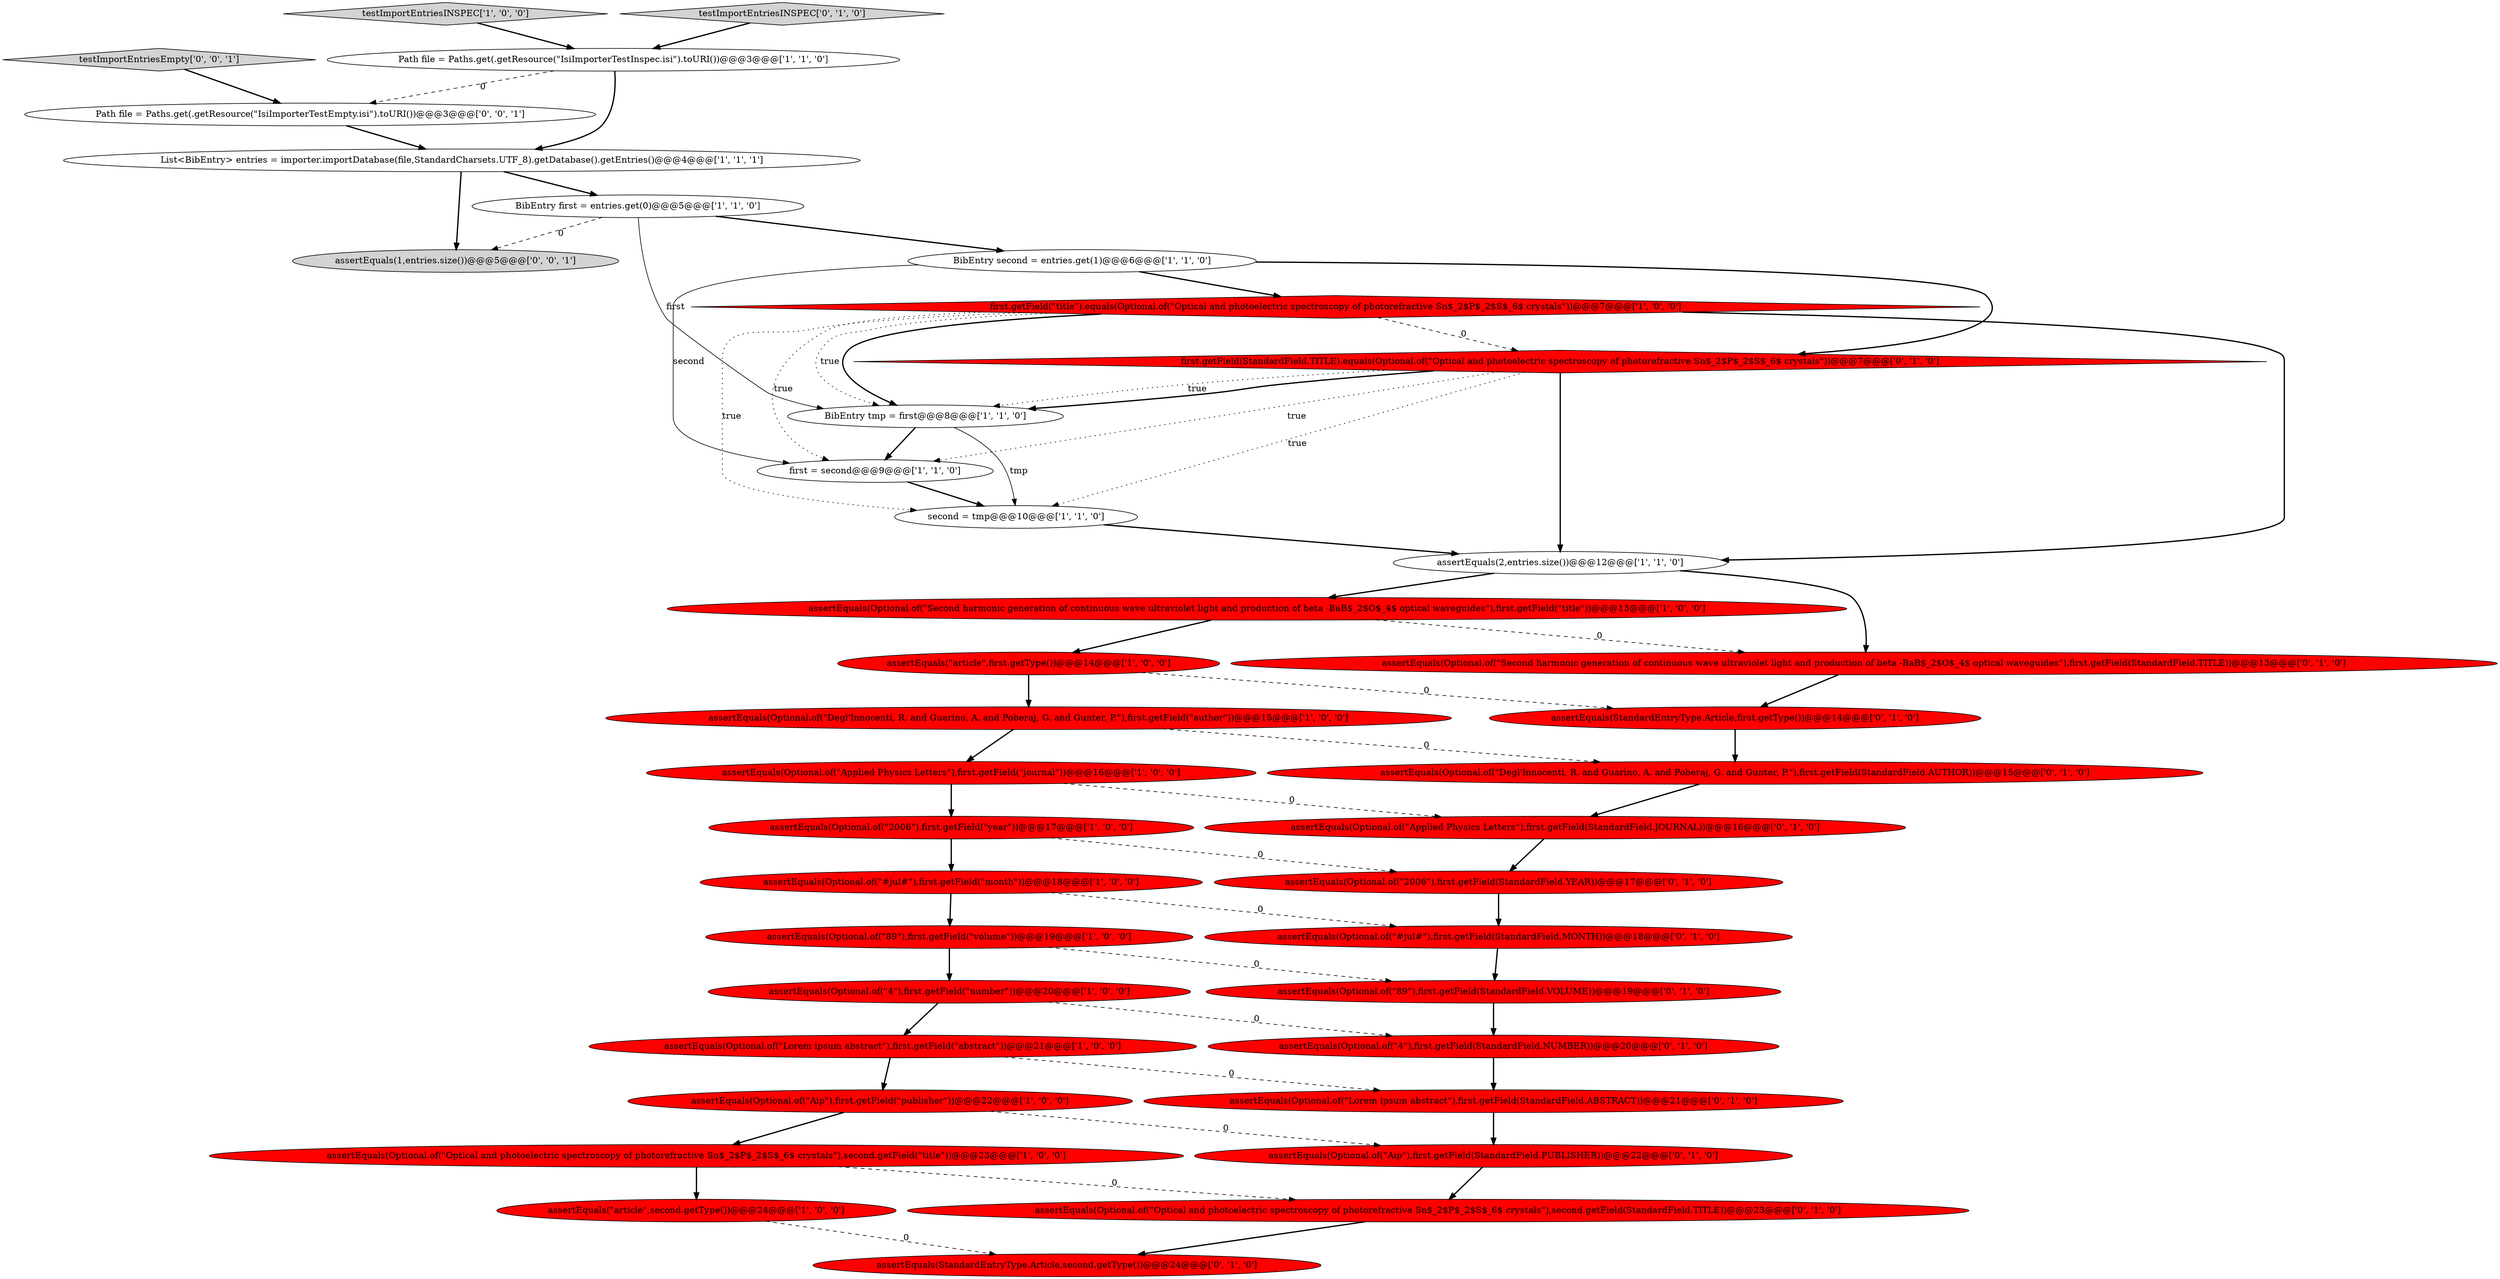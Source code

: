 digraph {
34 [style = filled, label = "assertEquals(Optional.of(\"Applied Physics Letters\"),first.getField(StandardField.JOURNAL))@@@16@@@['0', '1', '0']", fillcolor = red, shape = ellipse image = "AAA1AAABBB2BBB"];
17 [style = filled, label = "assertEquals(Optional.of(\"Second harmonic generation of continuous wave ultraviolet light and production of beta -BaB$_2$O$_4$ optical waveguides\"),first.getField(\"title\"))@@@13@@@['1', '0', '0']", fillcolor = red, shape = ellipse image = "AAA1AAABBB1BBB"];
0 [style = filled, label = "assertEquals(\"article\",second.getType())@@@24@@@['1', '0', '0']", fillcolor = red, shape = ellipse image = "AAA1AAABBB1BBB"];
10 [style = filled, label = "assertEquals(Optional.of(\"Lorem ipsum abstract\"),first.getField(\"abstract\"))@@@21@@@['1', '0', '0']", fillcolor = red, shape = ellipse image = "AAA1AAABBB1BBB"];
27 [style = filled, label = "assertEquals(Optional.of(\"89\"),first.getField(StandardField.VOLUME))@@@19@@@['0', '1', '0']", fillcolor = red, shape = ellipse image = "AAA1AAABBB2BBB"];
13 [style = filled, label = "assertEquals(Optional.of(\"Degl'Innocenti, R. and Guarino, A. and Poberaj, G. and Gunter, P.\"),first.getField(\"author\"))@@@15@@@['1', '0', '0']", fillcolor = red, shape = ellipse image = "AAA1AAABBB1BBB"];
4 [style = filled, label = "assertEquals(Optional.of(\"89\"),first.getField(\"volume\"))@@@19@@@['1', '0', '0']", fillcolor = red, shape = ellipse image = "AAA1AAABBB1BBB"];
28 [style = filled, label = "first.getField(StandardField.TITLE).equals(Optional.of(\"Optical and photoelectric spectroscopy of photorefractive Sn$_2$P$_2$S$_6$ crystals\"))@@@7@@@['0', '1', '0']", fillcolor = red, shape = diamond image = "AAA1AAABBB2BBB"];
30 [style = filled, label = "assertEquals(Optional.of(\"2006\"),first.getField(StandardField.YEAR))@@@17@@@['0', '1', '0']", fillcolor = red, shape = ellipse image = "AAA1AAABBB2BBB"];
25 [style = filled, label = "assertEquals(Optional.of(\"Lorem ipsum abstract\"),first.getField(StandardField.ABSTRACT))@@@21@@@['0', '1', '0']", fillcolor = red, shape = ellipse image = "AAA1AAABBB2BBB"];
15 [style = filled, label = "first = second@@@9@@@['1', '1', '0']", fillcolor = white, shape = ellipse image = "AAA0AAABBB1BBB"];
33 [style = filled, label = "assertEquals(Optional.of(\"Optical and photoelectric spectroscopy of photorefractive Sn$_2$P$_2$S$_6$ crystals\"),second.getField(StandardField.TITLE))@@@23@@@['0', '1', '0']", fillcolor = red, shape = ellipse image = "AAA1AAABBB2BBB"];
22 [style = filled, label = "assertEquals(Optional.of(\"4\"),first.getField(StandardField.NUMBER))@@@20@@@['0', '1', '0']", fillcolor = red, shape = ellipse image = "AAA1AAABBB2BBB"];
26 [style = filled, label = "assertEquals(StandardEntryType.Article,first.getType())@@@14@@@['0', '1', '0']", fillcolor = red, shape = ellipse image = "AAA1AAABBB2BBB"];
3 [style = filled, label = "assertEquals(Optional.of(\"#jul#\"),first.getField(\"month\"))@@@18@@@['1', '0', '0']", fillcolor = red, shape = ellipse image = "AAA1AAABBB1BBB"];
35 [style = filled, label = "assertEquals(Optional.of(\"Aip\"),first.getField(StandardField.PUBLISHER))@@@22@@@['0', '1', '0']", fillcolor = red, shape = ellipse image = "AAA1AAABBB2BBB"];
20 [style = filled, label = "assertEquals(Optional.of(\"Applied Physics Letters\"),first.getField(\"journal\"))@@@16@@@['1', '0', '0']", fillcolor = red, shape = ellipse image = "AAA1AAABBB1BBB"];
9 [style = filled, label = "BibEntry second = entries.get(1)@@@6@@@['1', '1', '0']", fillcolor = white, shape = ellipse image = "AAA0AAABBB1BBB"];
1 [style = filled, label = "assertEquals(2,entries.size())@@@12@@@['1', '1', '0']", fillcolor = white, shape = ellipse image = "AAA0AAABBB1BBB"];
32 [style = filled, label = "assertEquals(Optional.of(\"#jul#\"),first.getField(StandardField.MONTH))@@@18@@@['0', '1', '0']", fillcolor = red, shape = ellipse image = "AAA1AAABBB2BBB"];
19 [style = filled, label = "BibEntry tmp = first@@@8@@@['1', '1', '0']", fillcolor = white, shape = ellipse image = "AAA0AAABBB1BBB"];
6 [style = filled, label = "first.getField(\"title\").equals(Optional.of(\"Optical and photoelectric spectroscopy of photorefractive Sn$_2$P$_2$S$_6$ crystals\"))@@@7@@@['1', '0', '0']", fillcolor = red, shape = diamond image = "AAA1AAABBB1BBB"];
2 [style = filled, label = "BibEntry first = entries.get(0)@@@5@@@['1', '1', '0']", fillcolor = white, shape = ellipse image = "AAA0AAABBB1BBB"];
38 [style = filled, label = "assertEquals(1,entries.size())@@@5@@@['0', '0', '1']", fillcolor = lightgray, shape = ellipse image = "AAA0AAABBB3BBB"];
18 [style = filled, label = "assertEquals(Optional.of(\"Optical and photoelectric spectroscopy of photorefractive Sn$_2$P$_2$S$_6$ crystals\"),second.getField(\"title\"))@@@23@@@['1', '0', '0']", fillcolor = red, shape = ellipse image = "AAA1AAABBB1BBB"];
23 [style = filled, label = "assertEquals(StandardEntryType.Article,second.getType())@@@24@@@['0', '1', '0']", fillcolor = red, shape = ellipse image = "AAA1AAABBB2BBB"];
5 [style = filled, label = "testImportEntriesINSPEC['1', '0', '0']", fillcolor = lightgray, shape = diamond image = "AAA0AAABBB1BBB"];
29 [style = filled, label = "testImportEntriesINSPEC['0', '1', '0']", fillcolor = lightgray, shape = diamond image = "AAA0AAABBB2BBB"];
11 [style = filled, label = "List<BibEntry> entries = importer.importDatabase(file,StandardCharsets.UTF_8).getDatabase().getEntries()@@@4@@@['1', '1', '1']", fillcolor = white, shape = ellipse image = "AAA0AAABBB1BBB"];
12 [style = filled, label = "assertEquals(Optional.of(\"2006\"),first.getField(\"year\"))@@@17@@@['1', '0', '0']", fillcolor = red, shape = ellipse image = "AAA1AAABBB1BBB"];
31 [style = filled, label = "assertEquals(Optional.of(\"Degl'Innocenti, R. and Guarino, A. and Poberaj, G. and Gunter, P.\"),first.getField(StandardField.AUTHOR))@@@15@@@['0', '1', '0']", fillcolor = red, shape = ellipse image = "AAA1AAABBB2BBB"];
21 [style = filled, label = "assertEquals(Optional.of(\"4\"),first.getField(\"number\"))@@@20@@@['1', '0', '0']", fillcolor = red, shape = ellipse image = "AAA1AAABBB1BBB"];
14 [style = filled, label = "assertEquals(Optional.of(\"Aip\"),first.getField(\"publisher\"))@@@22@@@['1', '0', '0']", fillcolor = red, shape = ellipse image = "AAA1AAABBB1BBB"];
16 [style = filled, label = "second = tmp@@@10@@@['1', '1', '0']", fillcolor = white, shape = ellipse image = "AAA0AAABBB1BBB"];
24 [style = filled, label = "assertEquals(Optional.of(\"Second harmonic generation of continuous wave ultraviolet light and production of beta -BaB$_2$O$_4$ optical waveguides\"),first.getField(StandardField.TITLE))@@@13@@@['0', '1', '0']", fillcolor = red, shape = ellipse image = "AAA1AAABBB2BBB"];
37 [style = filled, label = "Path file = Paths.get(.getResource(\"IsiImporterTestEmpty.isi\").toURI())@@@3@@@['0', '0', '1']", fillcolor = white, shape = ellipse image = "AAA0AAABBB3BBB"];
8 [style = filled, label = "Path file = Paths.get(.getResource(\"IsiImporterTestInspec.isi\").toURI())@@@3@@@['1', '1', '0']", fillcolor = white, shape = ellipse image = "AAA0AAABBB1BBB"];
7 [style = filled, label = "assertEquals(\"article\",first.getType())@@@14@@@['1', '0', '0']", fillcolor = red, shape = ellipse image = "AAA1AAABBB1BBB"];
36 [style = filled, label = "testImportEntriesEmpty['0', '0', '1']", fillcolor = lightgray, shape = diamond image = "AAA0AAABBB3BBB"];
7->13 [style = bold, label=""];
21->10 [style = bold, label=""];
5->8 [style = bold, label=""];
22->25 [style = bold, label=""];
29->8 [style = bold, label=""];
8->37 [style = dashed, label="0"];
11->38 [style = bold, label=""];
37->11 [style = bold, label=""];
10->14 [style = bold, label=""];
17->24 [style = dashed, label="0"];
0->23 [style = dashed, label="0"];
28->15 [style = dotted, label="true"];
35->33 [style = bold, label=""];
4->21 [style = bold, label=""];
28->16 [style = dotted, label="true"];
4->27 [style = dashed, label="0"];
30->32 [style = bold, label=""];
32->27 [style = bold, label=""];
28->1 [style = bold, label=""];
6->19 [style = bold, label=""];
2->9 [style = bold, label=""];
28->19 [style = dotted, label="true"];
12->30 [style = dashed, label="0"];
21->22 [style = dashed, label="0"];
15->16 [style = bold, label=""];
25->35 [style = bold, label=""];
27->22 [style = bold, label=""];
3->4 [style = bold, label=""];
34->30 [style = bold, label=""];
6->19 [style = dotted, label="true"];
11->2 [style = bold, label=""];
2->38 [style = dashed, label="0"];
31->34 [style = bold, label=""];
1->17 [style = bold, label=""];
9->6 [style = bold, label=""];
33->23 [style = bold, label=""];
17->7 [style = bold, label=""];
9->28 [style = bold, label=""];
6->1 [style = bold, label=""];
24->26 [style = bold, label=""];
6->28 [style = dashed, label="0"];
26->31 [style = bold, label=""];
13->31 [style = dashed, label="0"];
16->1 [style = bold, label=""];
20->34 [style = dashed, label="0"];
18->33 [style = dashed, label="0"];
1->24 [style = bold, label=""];
20->12 [style = bold, label=""];
28->19 [style = bold, label=""];
14->35 [style = dashed, label="0"];
14->18 [style = bold, label=""];
19->16 [style = solid, label="tmp"];
12->3 [style = bold, label=""];
36->37 [style = bold, label=""];
2->19 [style = solid, label="first"];
6->15 [style = dotted, label="true"];
3->32 [style = dashed, label="0"];
19->15 [style = bold, label=""];
7->26 [style = dashed, label="0"];
8->11 [style = bold, label=""];
9->15 [style = solid, label="second"];
18->0 [style = bold, label=""];
10->25 [style = dashed, label="0"];
6->16 [style = dotted, label="true"];
13->20 [style = bold, label=""];
}
